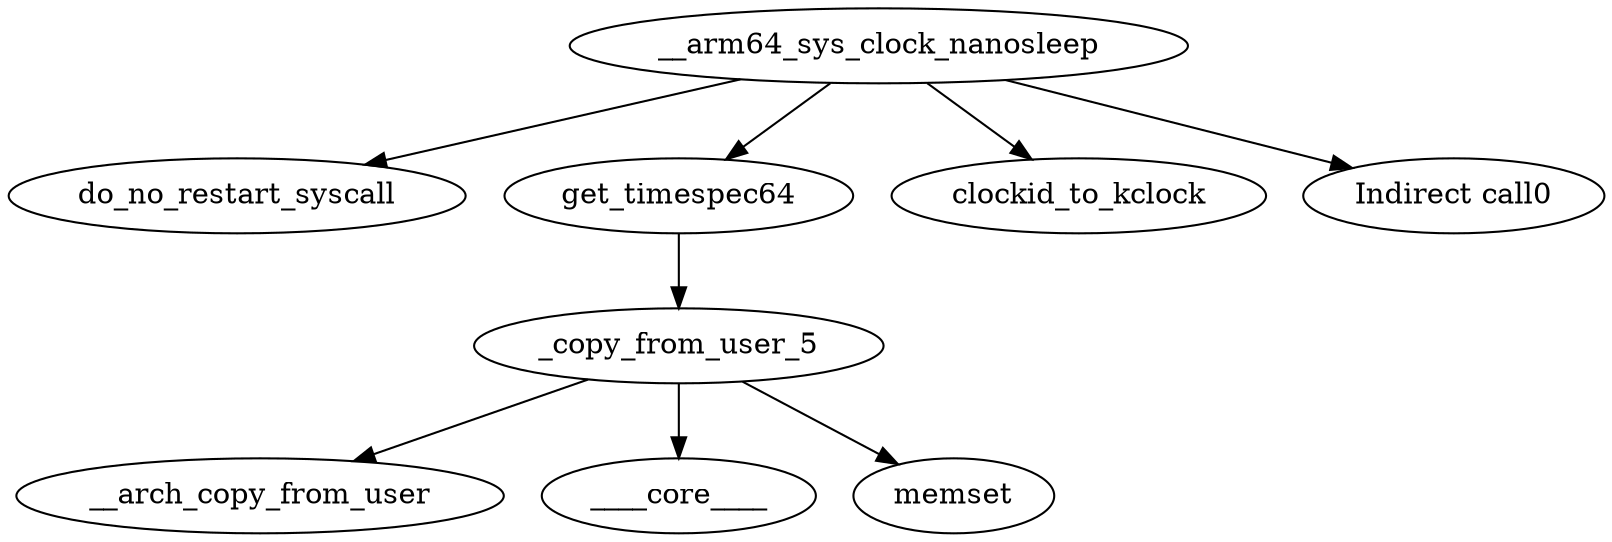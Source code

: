 digraph kerncollapsed {
    "do_no_restart_syscall" [color="black"];
    "get_timespec64" [color="black"];
    "_copy_from_user_5" [color="black"];
    "__arch_copy_from_user" [color="black"];
    "____core____" [color="kernel"];
    "memset" [color="black"];
    "__arm64_sys_clock_nanosleep" [color="black"];
    "clockid_to_kclock" [color="black"];
    "Indirect call0" [color="black"];
    "__arm64_sys_clock_nanosleep" -> "Indirect call0" [color="black"];
    "__arm64_sys_clock_nanosleep" -> "do_no_restart_syscall" [color="black"];
    "__arm64_sys_clock_nanosleep" -> "get_timespec64" [color="black"];
    "__arm64_sys_clock_nanosleep" -> "clockid_to_kclock" [color="black"];
    "get_timespec64" -> "_copy_from_user_5" [color="black"];
    "_copy_from_user_5" -> "____core____" [color="black"];
    "_copy_from_user_5" -> "__arch_copy_from_user" [color="black"];
    "_copy_from_user_5" -> "memset" [color="black"];
}

